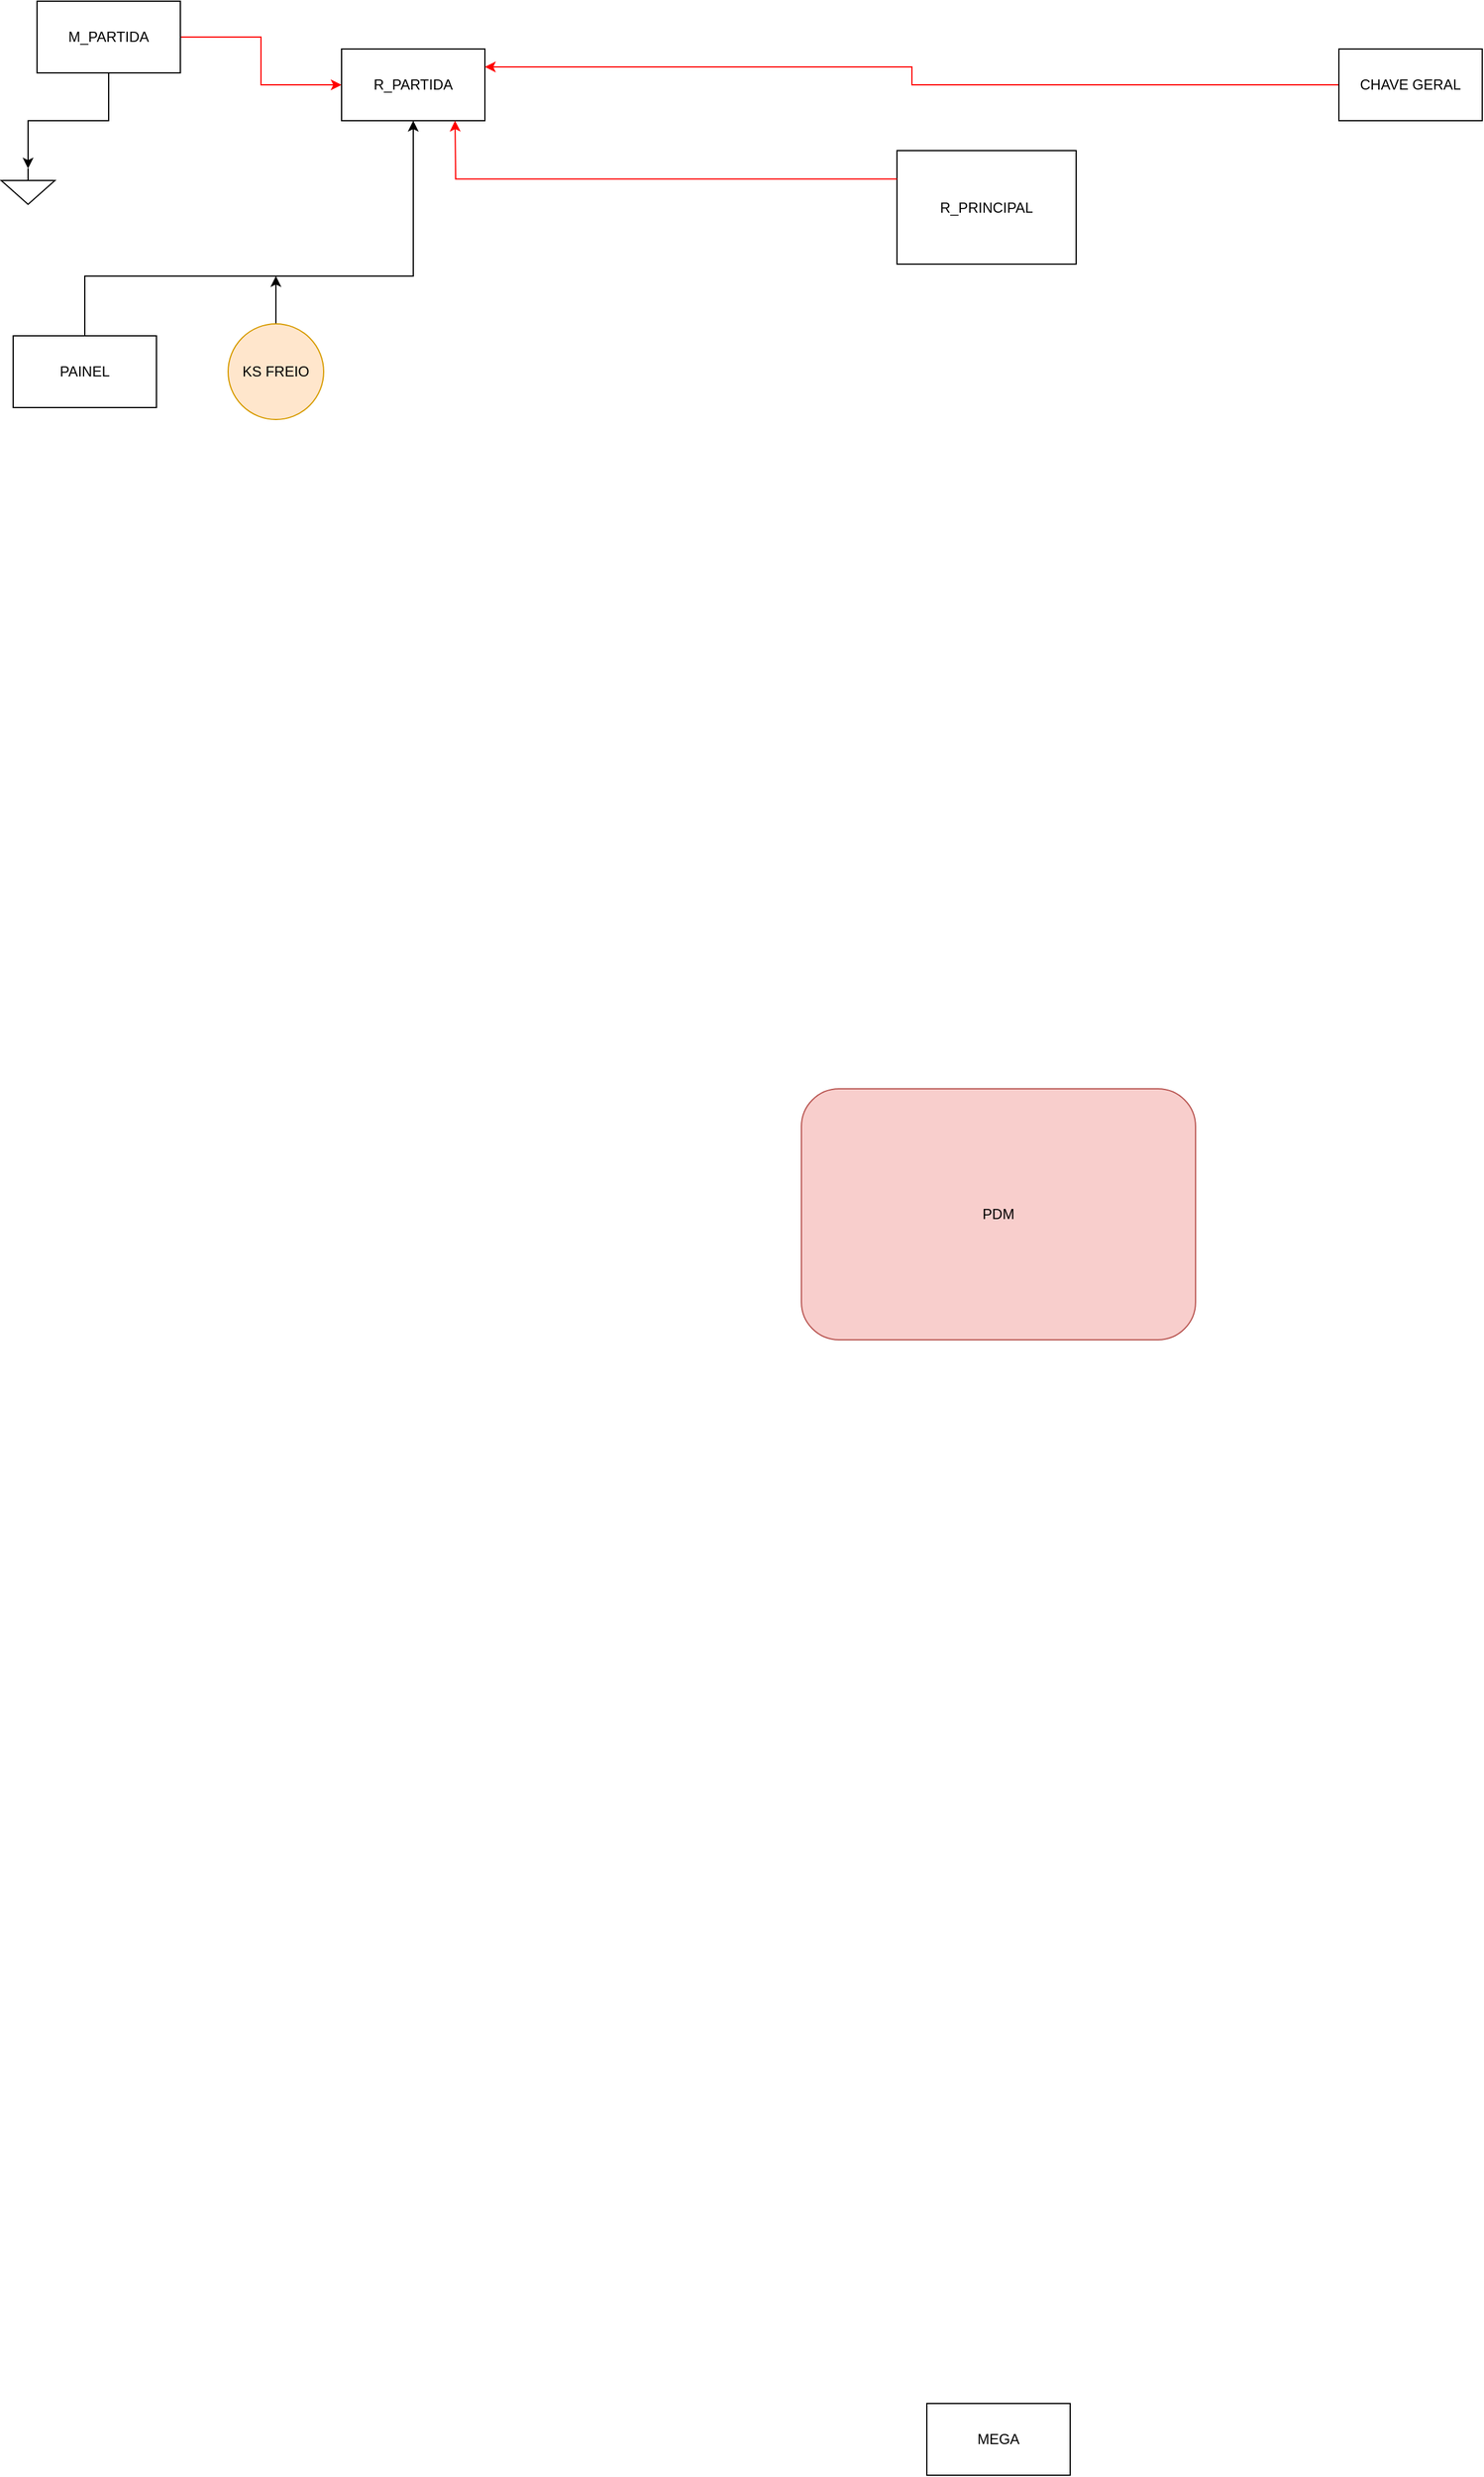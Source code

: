 <mxfile version="25.0.1">
  <diagram name="Page-1" id="UuQA1Ld9MNjJxdOxv1tu">
    <mxGraphModel dx="1434" dy="746" grid="1" gridSize="10" guides="1" tooltips="1" connect="1" arrows="1" fold="1" page="1" pageScale="1" pageWidth="850" pageHeight="1100" math="0" shadow="0">
      <root>
        <mxCell id="0" />
        <mxCell id="1" parent="0" />
        <mxCell id="WDQ58JpOzV6km5oKxnGy-1" value="MEGA" style="rounded=0;whiteSpace=wrap;html=1;" vertex="1" parent="1">
          <mxGeometry x="795" y="2080" width="120" height="60" as="geometry" />
        </mxCell>
        <mxCell id="WDQ58JpOzV6km5oKxnGy-2" value="PDM" style="rounded=1;whiteSpace=wrap;html=1;fillColor=#f8cecc;strokeColor=#b85450;" vertex="1" parent="1">
          <mxGeometry x="690" y="980" width="330" height="210" as="geometry" />
        </mxCell>
        <mxCell id="WDQ58JpOzV6km5oKxnGy-5" style="edgeStyle=orthogonalEdgeStyle;rounded=0;orthogonalLoop=1;jettySize=auto;html=1;strokeColor=#FF0000;" edge="1" parent="1" source="WDQ58JpOzV6km5oKxnGy-3" target="WDQ58JpOzV6km5oKxnGy-4">
          <mxGeometry relative="1" as="geometry" />
        </mxCell>
        <mxCell id="WDQ58JpOzV6km5oKxnGy-3" value="M_PARTIDA" style="rounded=0;whiteSpace=wrap;html=1;" vertex="1" parent="1">
          <mxGeometry x="50" y="70" width="120" height="60" as="geometry" />
        </mxCell>
        <mxCell id="WDQ58JpOzV6km5oKxnGy-4" value="R_PARTIDA" style="rounded=0;whiteSpace=wrap;html=1;" vertex="1" parent="1">
          <mxGeometry x="305" y="110" width="120" height="60" as="geometry" />
        </mxCell>
        <mxCell id="WDQ58JpOzV6km5oKxnGy-6" value="" style="pointerEvents=1;verticalLabelPosition=bottom;shadow=0;dashed=0;align=center;html=1;verticalAlign=top;shape=mxgraph.electrical.signal_sources.signal_ground;" vertex="1" parent="1">
          <mxGeometry x="20" y="210" width="45" height="30" as="geometry" />
        </mxCell>
        <mxCell id="WDQ58JpOzV6km5oKxnGy-7" style="edgeStyle=orthogonalEdgeStyle;rounded=0;orthogonalLoop=1;jettySize=auto;html=1;entryX=0.5;entryY=0;entryDx=0;entryDy=0;entryPerimeter=0;" edge="1" parent="1" source="WDQ58JpOzV6km5oKxnGy-3" target="WDQ58JpOzV6km5oKxnGy-6">
          <mxGeometry relative="1" as="geometry" />
        </mxCell>
        <mxCell id="WDQ58JpOzV6km5oKxnGy-9" style="edgeStyle=orthogonalEdgeStyle;rounded=0;orthogonalLoop=1;jettySize=auto;html=1;entryX=1;entryY=0.25;entryDx=0;entryDy=0;strokeColor=#FF0000;" edge="1" parent="1" source="WDQ58JpOzV6km5oKxnGy-8" target="WDQ58JpOzV6km5oKxnGy-4">
          <mxGeometry relative="1" as="geometry" />
        </mxCell>
        <mxCell id="WDQ58JpOzV6km5oKxnGy-8" value="CHAVE GERAL" style="rounded=0;whiteSpace=wrap;html=1;" vertex="1" parent="1">
          <mxGeometry x="1140" y="110" width="120" height="60" as="geometry" />
        </mxCell>
        <mxCell id="WDQ58JpOzV6km5oKxnGy-10" value="PAINEL" style="rounded=0;whiteSpace=wrap;html=1;" vertex="1" parent="1">
          <mxGeometry x="30" y="350" width="120" height="60" as="geometry" />
        </mxCell>
        <mxCell id="WDQ58JpOzV6km5oKxnGy-16" style="edgeStyle=orthogonalEdgeStyle;rounded=0;orthogonalLoop=1;jettySize=auto;html=1;" edge="1" parent="1" source="WDQ58JpOzV6km5oKxnGy-12">
          <mxGeometry relative="1" as="geometry">
            <mxPoint x="250" y="300" as="targetPoint" />
          </mxGeometry>
        </mxCell>
        <mxCell id="WDQ58JpOzV6km5oKxnGy-12" value="KS FREIO" style="ellipse;whiteSpace=wrap;html=1;fillColor=#ffe6cc;strokeColor=#d79b00;" vertex="1" parent="1">
          <mxGeometry x="210" y="340" width="80" height="80" as="geometry" />
        </mxCell>
        <mxCell id="WDQ58JpOzV6km5oKxnGy-15" value="" style="endArrow=classic;html=1;rounded=0;exitX=0.5;exitY=0;exitDx=0;exitDy=0;entryX=0.5;entryY=1;entryDx=0;entryDy=0;" edge="1" parent="1" source="WDQ58JpOzV6km5oKxnGy-10" target="WDQ58JpOzV6km5oKxnGy-4">
          <mxGeometry width="50" height="50" relative="1" as="geometry">
            <mxPoint x="610" y="210" as="sourcePoint" />
            <mxPoint x="660" y="160" as="targetPoint" />
            <Array as="points">
              <mxPoint x="90" y="300" />
              <mxPoint x="365" y="300" />
            </Array>
          </mxGeometry>
        </mxCell>
        <mxCell id="WDQ58JpOzV6km5oKxnGy-17" value="R_PRINCIPAL" style="rounded=0;whiteSpace=wrap;html=1;" vertex="1" parent="1">
          <mxGeometry x="770" y="195" width="150" height="95" as="geometry" />
        </mxCell>
        <mxCell id="WDQ58JpOzV6km5oKxnGy-18" style="edgeStyle=orthogonalEdgeStyle;rounded=0;orthogonalLoop=1;jettySize=auto;html=1;strokeColor=#FF0000;exitX=0;exitY=0.25;exitDx=0;exitDy=0;" edge="1" parent="1" source="WDQ58JpOzV6km5oKxnGy-17">
          <mxGeometry relative="1" as="geometry">
            <mxPoint x="400" y="170" as="targetPoint" />
          </mxGeometry>
        </mxCell>
      </root>
    </mxGraphModel>
  </diagram>
</mxfile>
